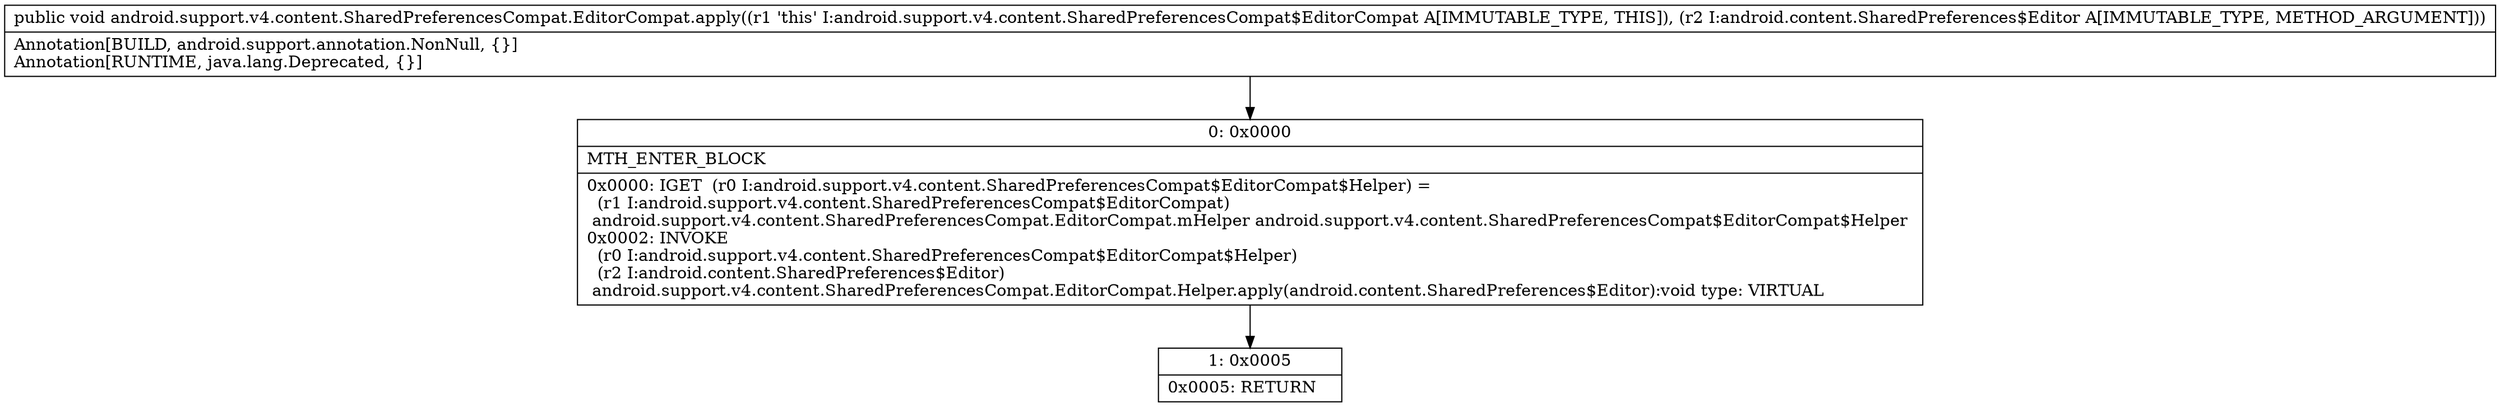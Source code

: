 digraph "CFG forandroid.support.v4.content.SharedPreferencesCompat.EditorCompat.apply(Landroid\/content\/SharedPreferences$Editor;)V" {
Node_0 [shape=record,label="{0\:\ 0x0000|MTH_ENTER_BLOCK\l|0x0000: IGET  (r0 I:android.support.v4.content.SharedPreferencesCompat$EditorCompat$Helper) = \l  (r1 I:android.support.v4.content.SharedPreferencesCompat$EditorCompat)\l android.support.v4.content.SharedPreferencesCompat.EditorCompat.mHelper android.support.v4.content.SharedPreferencesCompat$EditorCompat$Helper \l0x0002: INVOKE  \l  (r0 I:android.support.v4.content.SharedPreferencesCompat$EditorCompat$Helper)\l  (r2 I:android.content.SharedPreferences$Editor)\l android.support.v4.content.SharedPreferencesCompat.EditorCompat.Helper.apply(android.content.SharedPreferences$Editor):void type: VIRTUAL \l}"];
Node_1 [shape=record,label="{1\:\ 0x0005|0x0005: RETURN   \l}"];
MethodNode[shape=record,label="{public void android.support.v4.content.SharedPreferencesCompat.EditorCompat.apply((r1 'this' I:android.support.v4.content.SharedPreferencesCompat$EditorCompat A[IMMUTABLE_TYPE, THIS]), (r2 I:android.content.SharedPreferences$Editor A[IMMUTABLE_TYPE, METHOD_ARGUMENT]))  | Annotation[BUILD, android.support.annotation.NonNull, \{\}]\lAnnotation[RUNTIME, java.lang.Deprecated, \{\}]\l}"];
MethodNode -> Node_0;
Node_0 -> Node_1;
}

